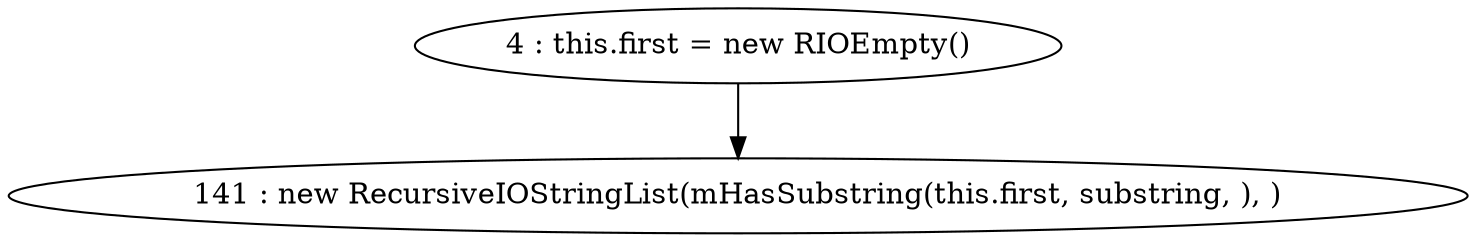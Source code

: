 digraph G {
"4 : this.first = new RIOEmpty()"
"4 : this.first = new RIOEmpty()" -> "141 : new RecursiveIOStringList(mHasSubstring(this.first, substring, ), )"
"141 : new RecursiveIOStringList(mHasSubstring(this.first, substring, ), )"
}